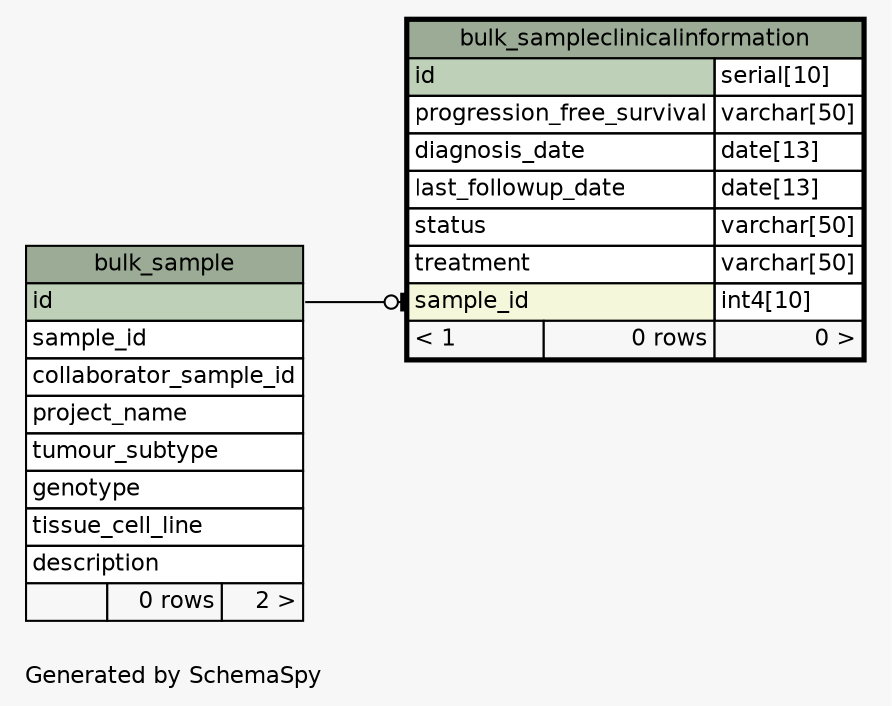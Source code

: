 // dot 2.36.0 on Mac OS X 10.9.5
// SchemaSpy rev 590
digraph "oneDegreeRelationshipsDiagram" {
  graph [
    rankdir="RL"
    bgcolor="#f7f7f7"
    label="\nGenerated by SchemaSpy"
    labeljust="l"
    nodesep="0.18"
    ranksep="0.46"
    fontname="Helvetica"
    fontsize="11"
  ];
  node [
    fontname="Helvetica"
    fontsize="11"
    shape="plaintext"
  ];
  edge [
    arrowsize="0.8"
  ];
  "bulk_sampleclinicalinformation":"sample_id":w -> "bulk_sample":"id":e [arrowhead=none dir=back arrowtail=teeodot];
  "bulk_sample" [
    label=<
    <TABLE BORDER="0" CELLBORDER="1" CELLSPACING="0" BGCOLOR="#ffffff">
      <TR><TD COLSPAN="3" BGCOLOR="#9bab96" ALIGN="CENTER">bulk_sample</TD></TR>
      <TR><TD PORT="id" COLSPAN="3" BGCOLOR="#bed1b8" ALIGN="LEFT">id</TD></TR>
      <TR><TD PORT="sample_id" COLSPAN="3" ALIGN="LEFT">sample_id</TD></TR>
      <TR><TD PORT="collaborator_sample_id" COLSPAN="3" ALIGN="LEFT">collaborator_sample_id</TD></TR>
      <TR><TD PORT="project_name" COLSPAN="3" ALIGN="LEFT">project_name</TD></TR>
      <TR><TD PORT="tumour_subtype" COLSPAN="3" ALIGN="LEFT">tumour_subtype</TD></TR>
      <TR><TD PORT="genotype" COLSPAN="3" ALIGN="LEFT">genotype</TD></TR>
      <TR><TD PORT="tissue_cell_line" COLSPAN="3" ALIGN="LEFT">tissue_cell_line</TD></TR>
      <TR><TD PORT="description" COLSPAN="3" ALIGN="LEFT">description</TD></TR>
      <TR><TD ALIGN="LEFT" BGCOLOR="#f7f7f7">  </TD><TD ALIGN="RIGHT" BGCOLOR="#f7f7f7">0 rows</TD><TD ALIGN="RIGHT" BGCOLOR="#f7f7f7">2 &gt;</TD></TR>
    </TABLE>>
    URL="bulk_sample.html"
    tooltip="bulk_sample"
  ];
  "bulk_sampleclinicalinformation" [
    label=<
    <TABLE BORDER="2" CELLBORDER="1" CELLSPACING="0" BGCOLOR="#ffffff">
      <TR><TD COLSPAN="3" BGCOLOR="#9bab96" ALIGN="CENTER">bulk_sampleclinicalinformation</TD></TR>
      <TR><TD PORT="id" COLSPAN="2" BGCOLOR="#bed1b8" ALIGN="LEFT">id</TD><TD PORT="id.type" ALIGN="LEFT">serial[10]</TD></TR>
      <TR><TD PORT="progression_free_survival" COLSPAN="2" ALIGN="LEFT">progression_free_survival</TD><TD PORT="progression_free_survival.type" ALIGN="LEFT">varchar[50]</TD></TR>
      <TR><TD PORT="diagnosis_date" COLSPAN="2" ALIGN="LEFT">diagnosis_date</TD><TD PORT="diagnosis_date.type" ALIGN="LEFT">date[13]</TD></TR>
      <TR><TD PORT="last_followup_date" COLSPAN="2" ALIGN="LEFT">last_followup_date</TD><TD PORT="last_followup_date.type" ALIGN="LEFT">date[13]</TD></TR>
      <TR><TD PORT="status" COLSPAN="2" ALIGN="LEFT">status</TD><TD PORT="status.type" ALIGN="LEFT">varchar[50]</TD></TR>
      <TR><TD PORT="treatment" COLSPAN="2" ALIGN="LEFT">treatment</TD><TD PORT="treatment.type" ALIGN="LEFT">varchar[50]</TD></TR>
      <TR><TD PORT="sample_id" COLSPAN="2" BGCOLOR="#f4f7da" ALIGN="LEFT">sample_id</TD><TD PORT="sample_id.type" ALIGN="LEFT">int4[10]</TD></TR>
      <TR><TD ALIGN="LEFT" BGCOLOR="#f7f7f7">&lt; 1</TD><TD ALIGN="RIGHT" BGCOLOR="#f7f7f7">0 rows</TD><TD ALIGN="RIGHT" BGCOLOR="#f7f7f7">0 &gt;</TD></TR>
    </TABLE>>
    URL="bulk_sampleclinicalinformation.html"
    tooltip="bulk_sampleclinicalinformation"
  ];
}
